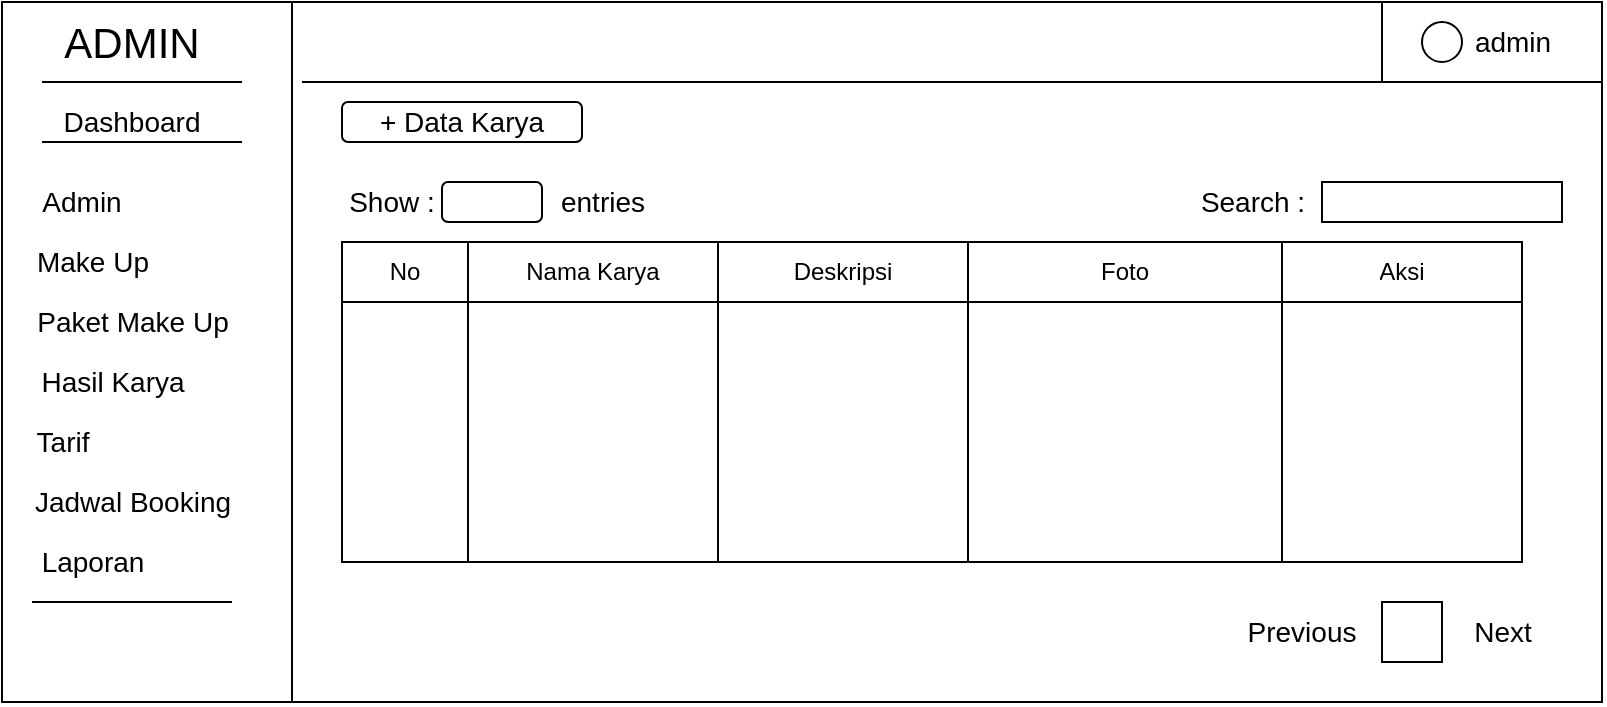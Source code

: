 <mxfile version="13.6.5" type="device"><diagram id="qoFjiEfjZqt8Qw6Xi40P" name="Page-1"><mxGraphModel dx="1422" dy="830" grid="1" gridSize="10" guides="0" tooltips="1" connect="1" arrows="1" fold="1" page="1" pageScale="1" pageWidth="850" pageHeight="1100" math="0" shadow="0"><root><mxCell id="0"/><mxCell id="1" parent="0"/><mxCell id="3WvyYkK7BIN22OQkZFCK-1" value="" style="rounded=0;whiteSpace=wrap;html=1;" parent="1" vertex="1"><mxGeometry x="120" y="120" width="800" height="350" as="geometry"/></mxCell><mxCell id="3WvyYkK7BIN22OQkZFCK-8" value="" style="endArrow=none;html=1;" parent="1" edge="1"><mxGeometry width="50" height="50" relative="1" as="geometry"><mxPoint x="265" y="120" as="sourcePoint"/><mxPoint x="265" y="470" as="targetPoint"/></mxGeometry></mxCell><mxCell id="3WvyYkK7BIN22OQkZFCK-9" value="" style="endArrow=none;html=1;" parent="1" edge="1"><mxGeometry width="50" height="50" relative="1" as="geometry"><mxPoint x="140" y="160" as="sourcePoint"/><mxPoint x="240" y="160" as="targetPoint"/></mxGeometry></mxCell><mxCell id="3WvyYkK7BIN22OQkZFCK-10" value="" style="endArrow=none;html=1;" parent="1" edge="1"><mxGeometry width="50" height="50" relative="1" as="geometry"><mxPoint x="140" y="190" as="sourcePoint"/><mxPoint x="240" y="190" as="targetPoint"/></mxGeometry></mxCell><mxCell id="3WvyYkK7BIN22OQkZFCK-11" value="ADMIN" style="text;html=1;strokeColor=none;fillColor=none;align=center;verticalAlign=middle;whiteSpace=wrap;rounded=0;fontSize=21;" parent="1" vertex="1"><mxGeometry x="130" y="120" width="110" height="40" as="geometry"/></mxCell><mxCell id="3WvyYkK7BIN22OQkZFCK-13" value="Dashboard" style="text;html=1;strokeColor=none;fillColor=none;align=center;verticalAlign=middle;whiteSpace=wrap;rounded=0;fontSize=14;" parent="1" vertex="1"><mxGeometry x="165" y="170" width="40" height="20" as="geometry"/></mxCell><mxCell id="3WvyYkK7BIN22OQkZFCK-14" value="Admin" style="text;html=1;strokeColor=none;fillColor=none;align=center;verticalAlign=middle;whiteSpace=wrap;rounded=0;fontSize=14;" parent="1" vertex="1"><mxGeometry x="140" y="210" width="40" height="20" as="geometry"/></mxCell><mxCell id="3WvyYkK7BIN22OQkZFCK-15" value="Make Up" style="text;html=1;align=center;verticalAlign=middle;resizable=0;points=[];autosize=1;fontSize=14;" parent="1" vertex="1"><mxGeometry x="130" y="240" width="70" height="20" as="geometry"/></mxCell><mxCell id="3WvyYkK7BIN22OQkZFCK-16" value="Paket Make Up" style="text;html=1;align=center;verticalAlign=middle;resizable=0;points=[];autosize=1;fontSize=14;" parent="1" vertex="1"><mxGeometry x="130" y="270" width="110" height="20" as="geometry"/></mxCell><mxCell id="3WvyYkK7BIN22OQkZFCK-17" value="Hasil Karya" style="text;html=1;align=center;verticalAlign=middle;resizable=0;points=[];autosize=1;fontSize=14;" parent="1" vertex="1"><mxGeometry x="130" y="300" width="90" height="20" as="geometry"/></mxCell><mxCell id="3WvyYkK7BIN22OQkZFCK-18" value="Tarif" style="text;html=1;align=center;verticalAlign=middle;resizable=0;points=[];autosize=1;fontSize=14;" parent="1" vertex="1"><mxGeometry x="130" y="330" width="40" height="20" as="geometry"/></mxCell><mxCell id="3WvyYkK7BIN22OQkZFCK-19" value="Jadwal Booking" style="text;html=1;align=center;verticalAlign=middle;resizable=0;points=[];autosize=1;fontSize=14;" parent="1" vertex="1"><mxGeometry x="130" y="360" width="110" height="20" as="geometry"/></mxCell><mxCell id="3WvyYkK7BIN22OQkZFCK-20" value="Laporan" style="text;html=1;align=center;verticalAlign=middle;resizable=0;points=[];autosize=1;fontSize=14;" parent="1" vertex="1"><mxGeometry x="130" y="390" width="70" height="20" as="geometry"/></mxCell><mxCell id="3WvyYkK7BIN22OQkZFCK-21" value="" style="endArrow=none;html=1;" parent="1" edge="1"><mxGeometry width="50" height="50" relative="1" as="geometry"><mxPoint x="135" y="420" as="sourcePoint"/><mxPoint x="235" y="420" as="targetPoint"/></mxGeometry></mxCell><mxCell id="3WvyYkK7BIN22OQkZFCK-22" value="" style="endArrow=none;html=1;fontSize=14;" parent="1" edge="1"><mxGeometry width="50" height="50" relative="1" as="geometry"><mxPoint x="270" y="160" as="sourcePoint"/><mxPoint x="920" y="160" as="targetPoint"/></mxGeometry></mxCell><mxCell id="3WvyYkK7BIN22OQkZFCK-23" value="" style="endArrow=none;html=1;fontSize=14;" parent="1" edge="1"><mxGeometry width="50" height="50" relative="1" as="geometry"><mxPoint x="810" y="160" as="sourcePoint"/><mxPoint x="810" y="120" as="targetPoint"/></mxGeometry></mxCell><mxCell id="3WvyYkK7BIN22OQkZFCK-24" value="admin" style="text;html=1;align=center;verticalAlign=middle;resizable=0;points=[];autosize=1;fontSize=14;" parent="1" vertex="1"><mxGeometry x="850" y="130" width="50" height="20" as="geometry"/></mxCell><mxCell id="3WvyYkK7BIN22OQkZFCK-25" value="" style="ellipse;whiteSpace=wrap;html=1;aspect=fixed;fontSize=14;" parent="1" vertex="1"><mxGeometry x="830" y="130" width="20" height="20" as="geometry"/></mxCell><mxCell id="3WvyYkK7BIN22OQkZFCK-26" value="" style="shape=table;html=1;whiteSpace=wrap;startSize=0;container=1;collapsible=0;childLayout=tableLayout;fontSize=14;" parent="1" vertex="1"><mxGeometry x="290" y="240" width="590" height="160" as="geometry"/></mxCell><mxCell id="3WvyYkK7BIN22OQkZFCK-71" style="shape=partialRectangle;html=1;whiteSpace=wrap;collapsible=0;dropTarget=0;pointerEvents=0;fillColor=none;top=0;left=0;bottom=0;right=0;points=[[0,0.5],[1,0.5]];portConstraint=eastwest;" parent="3WvyYkK7BIN22OQkZFCK-26" vertex="1"><mxGeometry width="590" height="30" as="geometry"/></mxCell><mxCell id="3WvyYkK7BIN22OQkZFCK-72" value="No" style="shape=partialRectangle;html=1;whiteSpace=wrap;connectable=0;fillColor=none;top=0;left=0;bottom=0;right=0;overflow=hidden;" parent="3WvyYkK7BIN22OQkZFCK-71" vertex="1"><mxGeometry width="63" height="30" as="geometry"/></mxCell><mxCell id="3WvyYkK7BIN22OQkZFCK-73" value="Nama Karya" style="shape=partialRectangle;html=1;whiteSpace=wrap;connectable=0;fillColor=none;top=0;left=0;bottom=0;right=0;overflow=hidden;" parent="3WvyYkK7BIN22OQkZFCK-71" vertex="1"><mxGeometry x="63" width="125" height="30" as="geometry"/></mxCell><mxCell id="3WvyYkK7BIN22OQkZFCK-75" value="Deskripsi" style="shape=partialRectangle;html=1;whiteSpace=wrap;connectable=0;fillColor=none;top=0;left=0;bottom=0;right=0;overflow=hidden;" parent="3WvyYkK7BIN22OQkZFCK-71" vertex="1"><mxGeometry x="188" width="125" height="30" as="geometry"/></mxCell><mxCell id="3WvyYkK7BIN22OQkZFCK-76" value="Foto" style="shape=partialRectangle;html=1;whiteSpace=wrap;connectable=0;fillColor=none;top=0;left=0;bottom=0;right=0;overflow=hidden;" parent="3WvyYkK7BIN22OQkZFCK-71" vertex="1"><mxGeometry x="313" width="157" height="30" as="geometry"/></mxCell><mxCell id="3WvyYkK7BIN22OQkZFCK-77" value="Aksi" style="shape=partialRectangle;html=1;whiteSpace=wrap;connectable=0;fillColor=none;top=0;left=0;bottom=0;right=0;overflow=hidden;" parent="3WvyYkK7BIN22OQkZFCK-71" vertex="1"><mxGeometry x="470" width="120" height="30" as="geometry"/></mxCell><mxCell id="3WvyYkK7BIN22OQkZFCK-27" value="" style="shape=partialRectangle;html=1;whiteSpace=wrap;collapsible=0;dropTarget=0;pointerEvents=0;fillColor=none;top=0;left=0;bottom=0;right=0;points=[[0,0.5],[1,0.5]];portConstraint=eastwest;" parent="3WvyYkK7BIN22OQkZFCK-26" vertex="1"><mxGeometry y="30" width="590" height="130" as="geometry"/></mxCell><mxCell id="3WvyYkK7BIN22OQkZFCK-28" value="" style="shape=partialRectangle;html=1;whiteSpace=wrap;connectable=0;fillColor=none;top=0;left=0;bottom=0;right=0;overflow=hidden;" parent="3WvyYkK7BIN22OQkZFCK-27" vertex="1"><mxGeometry width="63" height="130" as="geometry"/></mxCell><mxCell id="3WvyYkK7BIN22OQkZFCK-29" value="" style="shape=partialRectangle;html=1;whiteSpace=wrap;connectable=0;fillColor=none;top=0;left=0;bottom=0;right=0;overflow=hidden;" parent="3WvyYkK7BIN22OQkZFCK-27" vertex="1"><mxGeometry x="63" width="125" height="130" as="geometry"/></mxCell><mxCell id="3WvyYkK7BIN22OQkZFCK-51" style="shape=partialRectangle;html=1;whiteSpace=wrap;connectable=0;fillColor=none;top=0;left=0;bottom=0;right=0;overflow=hidden;" parent="3WvyYkK7BIN22OQkZFCK-27" vertex="1"><mxGeometry x="188" width="125" height="130" as="geometry"/></mxCell><mxCell id="3WvyYkK7BIN22OQkZFCK-54" style="shape=partialRectangle;html=1;whiteSpace=wrap;connectable=0;fillColor=none;top=0;left=0;bottom=0;right=0;overflow=hidden;" parent="3WvyYkK7BIN22OQkZFCK-27" vertex="1"><mxGeometry x="313" width="157" height="130" as="geometry"/></mxCell><mxCell id="3WvyYkK7BIN22OQkZFCK-57" style="shape=partialRectangle;html=1;whiteSpace=wrap;connectable=0;fillColor=none;top=0;left=0;bottom=0;right=0;overflow=hidden;" parent="3WvyYkK7BIN22OQkZFCK-27" vertex="1"><mxGeometry x="470" width="120" height="130" as="geometry"/></mxCell><mxCell id="3WvyYkK7BIN22OQkZFCK-81" value="+ Data Karya" style="rounded=1;whiteSpace=wrap;html=1;fontSize=14;" parent="1" vertex="1"><mxGeometry x="290" y="170" width="120" height="20" as="geometry"/></mxCell><mxCell id="3WvyYkK7BIN22OQkZFCK-82" value="" style="rounded=0;whiteSpace=wrap;html=1;fontSize=14;" parent="1" vertex="1"><mxGeometry x="780" y="210" width="120" height="20" as="geometry"/></mxCell><mxCell id="3WvyYkK7BIN22OQkZFCK-83" value="Search :" style="text;html=1;align=center;verticalAlign=middle;resizable=0;points=[];autosize=1;fontSize=14;" parent="1" vertex="1"><mxGeometry x="710" y="210" width="70" height="20" as="geometry"/></mxCell><mxCell id="3WvyYkK7BIN22OQkZFCK-84" value="Show :" style="text;html=1;strokeColor=none;fillColor=none;align=center;verticalAlign=middle;whiteSpace=wrap;rounded=0;fontSize=14;" parent="1" vertex="1"><mxGeometry x="290" y="210" width="50" height="20" as="geometry"/></mxCell><mxCell id="3WvyYkK7BIN22OQkZFCK-85" value="" style="rounded=1;whiteSpace=wrap;html=1;fontSize=14;" parent="1" vertex="1"><mxGeometry x="340" y="210" width="50" height="20" as="geometry"/></mxCell><mxCell id="3WvyYkK7BIN22OQkZFCK-86" style="edgeStyle=orthogonalEdgeStyle;rounded=0;orthogonalLoop=1;jettySize=auto;html=1;exitX=0.5;exitY=1;exitDx=0;exitDy=0;fontSize=14;" parent="1" source="3WvyYkK7BIN22OQkZFCK-84" target="3WvyYkK7BIN22OQkZFCK-84" edge="1"><mxGeometry relative="1" as="geometry"/></mxCell><mxCell id="3WvyYkK7BIN22OQkZFCK-88" value="entries" style="text;html=1;align=center;verticalAlign=middle;resizable=0;points=[];autosize=1;fontSize=14;" parent="1" vertex="1"><mxGeometry x="390" y="210" width="60" height="20" as="geometry"/></mxCell><mxCell id="3WvyYkK7BIN22OQkZFCK-91" value="" style="whiteSpace=wrap;html=1;aspect=fixed;fontSize=14;" parent="1" vertex="1"><mxGeometry x="810" y="420" width="30" height="30" as="geometry"/></mxCell><mxCell id="3WvyYkK7BIN22OQkZFCK-92" value="Previous" style="text;html=1;strokeColor=none;fillColor=none;align=center;verticalAlign=middle;whiteSpace=wrap;rounded=0;fontSize=14;" parent="1" vertex="1"><mxGeometry x="750" y="425" width="40" height="20" as="geometry"/></mxCell><mxCell id="3WvyYkK7BIN22OQkZFCK-93" value="Next" style="text;html=1;align=center;verticalAlign=middle;resizable=0;points=[];autosize=1;fontSize=14;" parent="1" vertex="1"><mxGeometry x="850" y="425" width="40" height="20" as="geometry"/></mxCell></root></mxGraphModel></diagram></mxfile>